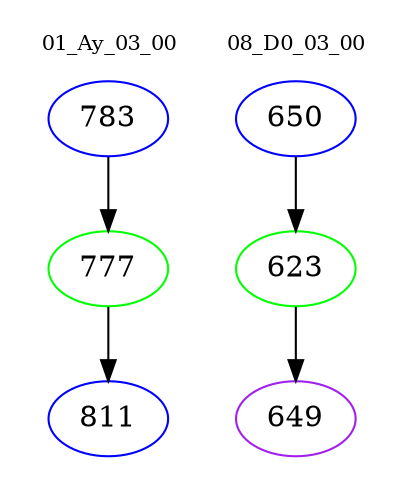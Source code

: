 digraph{
subgraph cluster_0 {
color = white
label = "01_Ay_03_00";
fontsize=10;
T0_783 [label="783", color="blue"]
T0_783 -> T0_777 [color="black"]
T0_777 [label="777", color="green"]
T0_777 -> T0_811 [color="black"]
T0_811 [label="811", color="blue"]
}
subgraph cluster_1 {
color = white
label = "08_D0_03_00";
fontsize=10;
T1_650 [label="650", color="blue"]
T1_650 -> T1_623 [color="black"]
T1_623 [label="623", color="green"]
T1_623 -> T1_649 [color="black"]
T1_649 [label="649", color="purple"]
}
}
